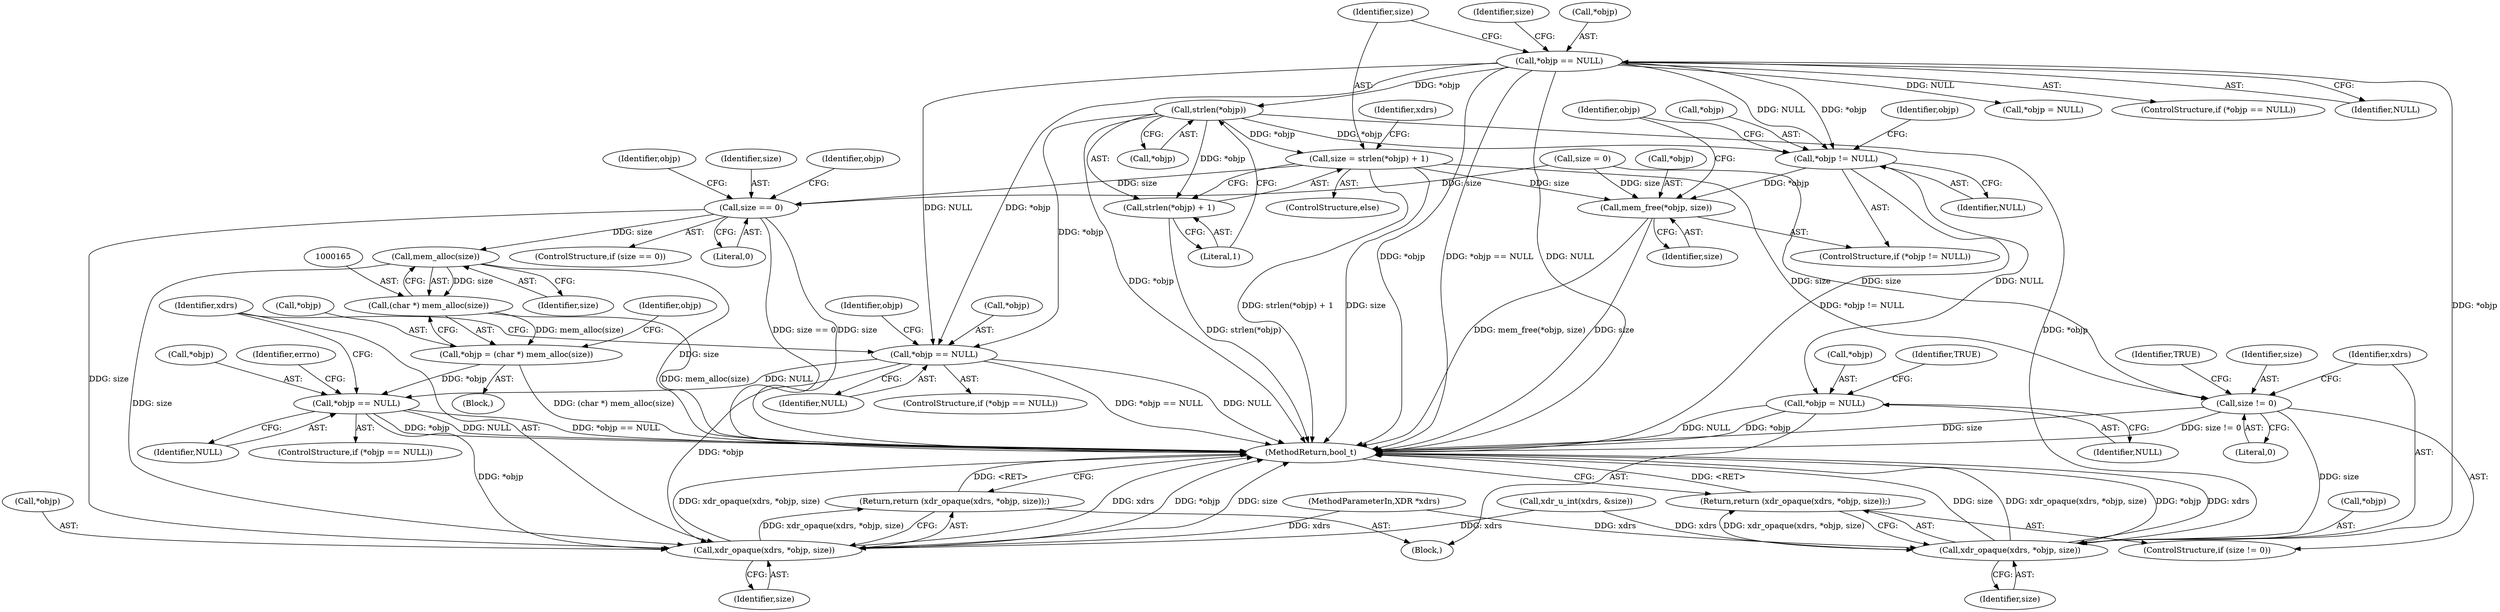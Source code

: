 digraph "0_krb5_df17a1224a3406f57477bcd372c61e04c0e5a5bb@API" {
"1000124" [label="(Call,strlen(*objp))"];
"1000113" [label="(Call,*objp == NULL)"];
"1000121" [label="(Call,size = strlen(*objp) + 1)"];
"1000144" [label="(Call,size == 0)"];
"1000166" [label="(Call,mem_alloc(size))"];
"1000164" [label="(Call,(char *) mem_alloc(size))"];
"1000161" [label="(Call,*objp = (char *) mem_alloc(size))"];
"1000169" [label="(Call,*objp == NULL)"];
"1000180" [label="(Call,xdr_opaque(xdrs, *objp, size))"];
"1000179" [label="(Return,return (xdr_opaque(xdrs, *objp, size));)"];
"1000187" [label="(Call,size != 0)"];
"1000191" [label="(Call,xdr_opaque(xdrs, *objp, size))"];
"1000190" [label="(Return,return (xdr_opaque(xdrs, *objp, size));)"];
"1000204" [label="(Call,mem_free(*objp, size))"];
"1000123" [label="(Call,strlen(*objp) + 1)"];
"1000156" [label="(Call,*objp == NULL)"];
"1000200" [label="(Call,*objp != NULL)"];
"1000208" [label="(Call,*objp = NULL)"];
"1000182" [label="(Call,*objp)"];
"1000166" [label="(Call,mem_alloc(size))"];
"1000197" [label="(Identifier,TRUE)"];
"1000188" [label="(Identifier,size)"];
"1000175" [label="(Identifier,errno)"];
"1000122" [label="(Identifier,size)"];
"1000191" [label="(Call,xdr_opaque(xdrs, *objp, size))"];
"1000186" [label="(ControlStructure,if (size != 0))"];
"1000143" [label="(ControlStructure,if (size == 0))"];
"1000130" [label="(Call,xdr_u_int(xdrs, &size))"];
"1000167" [label="(Identifier,size)"];
"1000180" [label="(Call,xdr_opaque(xdrs, *objp, size))"];
"1000205" [label="(Call,*objp)"];
"1000155" [label="(ControlStructure,if (*objp == NULL))"];
"1000157" [label="(Call,*objp)"];
"1000117" [label="(Call,size = 0)"];
"1000204" [label="(Call,mem_free(*objp, size))"];
"1000171" [label="(Identifier,objp)"];
"1000141" [label="(Block,)"];
"1000181" [label="(Identifier,xdrs)"];
"1000189" [label="(Literal,0)"];
"1000210" [label="(Identifier,objp)"];
"1000113" [label="(Call,*objp == NULL)"];
"1000120" [label="(ControlStructure,else)"];
"1000184" [label="(Identifier,size)"];
"1000161" [label="(Call,*objp = (char *) mem_alloc(size))"];
"1000156" [label="(Call,*objp == NULL)"];
"1000164" [label="(Call,(char *) mem_alloc(size))"];
"1000101" [label="(MethodParameterIn,XDR *xdrs)"];
"1000118" [label="(Identifier,size)"];
"1000190" [label="(Return,return (xdr_opaque(xdrs, *objp, size));)"];
"1000148" [label="(Call,*objp = NULL)"];
"1000216" [label="(MethodReturn,bool_t)"];
"1000160" [label="(Block,)"];
"1000169" [label="(Call,*objp == NULL)"];
"1000203" [label="(Identifier,NULL)"];
"1000200" [label="(Call,*objp != NULL)"];
"1000146" [label="(Literal,0)"];
"1000124" [label="(Call,strlen(*objp))"];
"1000211" [label="(Identifier,NULL)"];
"1000131" [label="(Identifier,xdrs)"];
"1000207" [label="(Identifier,size)"];
"1000159" [label="(Identifier,NULL)"];
"1000125" [label="(Call,*objp)"];
"1000127" [label="(Literal,1)"];
"1000187" [label="(Call,size != 0)"];
"1000112" [label="(ControlStructure,if (*objp == NULL))"];
"1000162" [label="(Call,*objp)"];
"1000168" [label="(ControlStructure,if (*objp == NULL))"];
"1000206" [label="(Identifier,objp)"];
"1000163" [label="(Identifier,objp)"];
"1000116" [label="(Identifier,NULL)"];
"1000195" [label="(Identifier,size)"];
"1000201" [label="(Call,*objp)"];
"1000179" [label="(Return,return (xdr_opaque(xdrs, *objp, size));)"];
"1000192" [label="(Identifier,xdrs)"];
"1000114" [label="(Call,*objp)"];
"1000170" [label="(Call,*objp)"];
"1000145" [label="(Identifier,size)"];
"1000209" [label="(Call,*objp)"];
"1000150" [label="(Identifier,objp)"];
"1000213" [label="(Identifier,TRUE)"];
"1000158" [label="(Identifier,objp)"];
"1000172" [label="(Identifier,NULL)"];
"1000199" [label="(ControlStructure,if (*objp != NULL))"];
"1000193" [label="(Call,*objp)"];
"1000208" [label="(Call,*objp = NULL)"];
"1000121" [label="(Call,size = strlen(*objp) + 1)"];
"1000123" [label="(Call,strlen(*objp) + 1)"];
"1000144" [label="(Call,size == 0)"];
"1000124" -> "1000123"  [label="AST: "];
"1000124" -> "1000125"  [label="CFG: "];
"1000125" -> "1000124"  [label="AST: "];
"1000127" -> "1000124"  [label="CFG: "];
"1000124" -> "1000216"  [label="DDG: *objp"];
"1000124" -> "1000121"  [label="DDG: *objp"];
"1000124" -> "1000123"  [label="DDG: *objp"];
"1000113" -> "1000124"  [label="DDG: *objp"];
"1000124" -> "1000156"  [label="DDG: *objp"];
"1000124" -> "1000191"  [label="DDG: *objp"];
"1000124" -> "1000200"  [label="DDG: *objp"];
"1000113" -> "1000112"  [label="AST: "];
"1000113" -> "1000116"  [label="CFG: "];
"1000114" -> "1000113"  [label="AST: "];
"1000116" -> "1000113"  [label="AST: "];
"1000118" -> "1000113"  [label="CFG: "];
"1000122" -> "1000113"  [label="CFG: "];
"1000113" -> "1000216"  [label="DDG: *objp"];
"1000113" -> "1000216"  [label="DDG: *objp == NULL"];
"1000113" -> "1000216"  [label="DDG: NULL"];
"1000113" -> "1000148"  [label="DDG: NULL"];
"1000113" -> "1000156"  [label="DDG: *objp"];
"1000113" -> "1000156"  [label="DDG: NULL"];
"1000113" -> "1000191"  [label="DDG: *objp"];
"1000113" -> "1000200"  [label="DDG: *objp"];
"1000113" -> "1000200"  [label="DDG: NULL"];
"1000121" -> "1000120"  [label="AST: "];
"1000121" -> "1000123"  [label="CFG: "];
"1000122" -> "1000121"  [label="AST: "];
"1000123" -> "1000121"  [label="AST: "];
"1000131" -> "1000121"  [label="CFG: "];
"1000121" -> "1000216"  [label="DDG: strlen(*objp) + 1"];
"1000121" -> "1000216"  [label="DDG: size"];
"1000121" -> "1000144"  [label="DDG: size"];
"1000121" -> "1000187"  [label="DDG: size"];
"1000121" -> "1000204"  [label="DDG: size"];
"1000144" -> "1000143"  [label="AST: "];
"1000144" -> "1000146"  [label="CFG: "];
"1000145" -> "1000144"  [label="AST: "];
"1000146" -> "1000144"  [label="AST: "];
"1000150" -> "1000144"  [label="CFG: "];
"1000158" -> "1000144"  [label="CFG: "];
"1000144" -> "1000216"  [label="DDG: size == 0"];
"1000144" -> "1000216"  [label="DDG: size"];
"1000117" -> "1000144"  [label="DDG: size"];
"1000144" -> "1000166"  [label="DDG: size"];
"1000144" -> "1000180"  [label="DDG: size"];
"1000166" -> "1000164"  [label="AST: "];
"1000166" -> "1000167"  [label="CFG: "];
"1000167" -> "1000166"  [label="AST: "];
"1000164" -> "1000166"  [label="CFG: "];
"1000166" -> "1000216"  [label="DDG: size"];
"1000166" -> "1000164"  [label="DDG: size"];
"1000166" -> "1000180"  [label="DDG: size"];
"1000164" -> "1000161"  [label="AST: "];
"1000165" -> "1000164"  [label="AST: "];
"1000161" -> "1000164"  [label="CFG: "];
"1000164" -> "1000216"  [label="DDG: mem_alloc(size)"];
"1000164" -> "1000161"  [label="DDG: mem_alloc(size)"];
"1000161" -> "1000160"  [label="AST: "];
"1000162" -> "1000161"  [label="AST: "];
"1000171" -> "1000161"  [label="CFG: "];
"1000161" -> "1000216"  [label="DDG: (char *) mem_alloc(size)"];
"1000161" -> "1000169"  [label="DDG: *objp"];
"1000169" -> "1000168"  [label="AST: "];
"1000169" -> "1000172"  [label="CFG: "];
"1000170" -> "1000169"  [label="AST: "];
"1000172" -> "1000169"  [label="AST: "];
"1000175" -> "1000169"  [label="CFG: "];
"1000181" -> "1000169"  [label="CFG: "];
"1000169" -> "1000216"  [label="DDG: *objp == NULL"];
"1000169" -> "1000216"  [label="DDG: *objp"];
"1000169" -> "1000216"  [label="DDG: NULL"];
"1000156" -> "1000169"  [label="DDG: NULL"];
"1000169" -> "1000180"  [label="DDG: *objp"];
"1000180" -> "1000179"  [label="AST: "];
"1000180" -> "1000184"  [label="CFG: "];
"1000181" -> "1000180"  [label="AST: "];
"1000182" -> "1000180"  [label="AST: "];
"1000184" -> "1000180"  [label="AST: "];
"1000179" -> "1000180"  [label="CFG: "];
"1000180" -> "1000216"  [label="DDG: xdrs"];
"1000180" -> "1000216"  [label="DDG: *objp"];
"1000180" -> "1000216"  [label="DDG: size"];
"1000180" -> "1000216"  [label="DDG: xdr_opaque(xdrs, *objp, size)"];
"1000180" -> "1000179"  [label="DDG: xdr_opaque(xdrs, *objp, size)"];
"1000130" -> "1000180"  [label="DDG: xdrs"];
"1000101" -> "1000180"  [label="DDG: xdrs"];
"1000156" -> "1000180"  [label="DDG: *objp"];
"1000179" -> "1000141"  [label="AST: "];
"1000216" -> "1000179"  [label="CFG: "];
"1000179" -> "1000216"  [label="DDG: <RET>"];
"1000187" -> "1000186"  [label="AST: "];
"1000187" -> "1000189"  [label="CFG: "];
"1000188" -> "1000187"  [label="AST: "];
"1000189" -> "1000187"  [label="AST: "];
"1000192" -> "1000187"  [label="CFG: "];
"1000197" -> "1000187"  [label="CFG: "];
"1000187" -> "1000216"  [label="DDG: size"];
"1000187" -> "1000216"  [label="DDG: size != 0"];
"1000117" -> "1000187"  [label="DDG: size"];
"1000187" -> "1000191"  [label="DDG: size"];
"1000191" -> "1000190"  [label="AST: "];
"1000191" -> "1000195"  [label="CFG: "];
"1000192" -> "1000191"  [label="AST: "];
"1000193" -> "1000191"  [label="AST: "];
"1000195" -> "1000191"  [label="AST: "];
"1000190" -> "1000191"  [label="CFG: "];
"1000191" -> "1000216"  [label="DDG: size"];
"1000191" -> "1000216"  [label="DDG: xdr_opaque(xdrs, *objp, size)"];
"1000191" -> "1000216"  [label="DDG: *objp"];
"1000191" -> "1000216"  [label="DDG: xdrs"];
"1000191" -> "1000190"  [label="DDG: xdr_opaque(xdrs, *objp, size)"];
"1000130" -> "1000191"  [label="DDG: xdrs"];
"1000101" -> "1000191"  [label="DDG: xdrs"];
"1000190" -> "1000186"  [label="AST: "];
"1000216" -> "1000190"  [label="CFG: "];
"1000190" -> "1000216"  [label="DDG: <RET>"];
"1000204" -> "1000199"  [label="AST: "];
"1000204" -> "1000207"  [label="CFG: "];
"1000205" -> "1000204"  [label="AST: "];
"1000207" -> "1000204"  [label="AST: "];
"1000210" -> "1000204"  [label="CFG: "];
"1000204" -> "1000216"  [label="DDG: size"];
"1000204" -> "1000216"  [label="DDG: mem_free(*objp, size)"];
"1000200" -> "1000204"  [label="DDG: *objp"];
"1000117" -> "1000204"  [label="DDG: size"];
"1000123" -> "1000127"  [label="CFG: "];
"1000127" -> "1000123"  [label="AST: "];
"1000123" -> "1000216"  [label="DDG: strlen(*objp)"];
"1000156" -> "1000155"  [label="AST: "];
"1000156" -> "1000159"  [label="CFG: "];
"1000157" -> "1000156"  [label="AST: "];
"1000159" -> "1000156"  [label="AST: "];
"1000163" -> "1000156"  [label="CFG: "];
"1000181" -> "1000156"  [label="CFG: "];
"1000156" -> "1000216"  [label="DDG: *objp == NULL"];
"1000156" -> "1000216"  [label="DDG: NULL"];
"1000200" -> "1000199"  [label="AST: "];
"1000200" -> "1000203"  [label="CFG: "];
"1000201" -> "1000200"  [label="AST: "];
"1000203" -> "1000200"  [label="AST: "];
"1000206" -> "1000200"  [label="CFG: "];
"1000210" -> "1000200"  [label="CFG: "];
"1000200" -> "1000216"  [label="DDG: *objp != NULL"];
"1000200" -> "1000208"  [label="DDG: NULL"];
"1000208" -> "1000141"  [label="AST: "];
"1000208" -> "1000211"  [label="CFG: "];
"1000209" -> "1000208"  [label="AST: "];
"1000211" -> "1000208"  [label="AST: "];
"1000213" -> "1000208"  [label="CFG: "];
"1000208" -> "1000216"  [label="DDG: *objp"];
"1000208" -> "1000216"  [label="DDG: NULL"];
}
